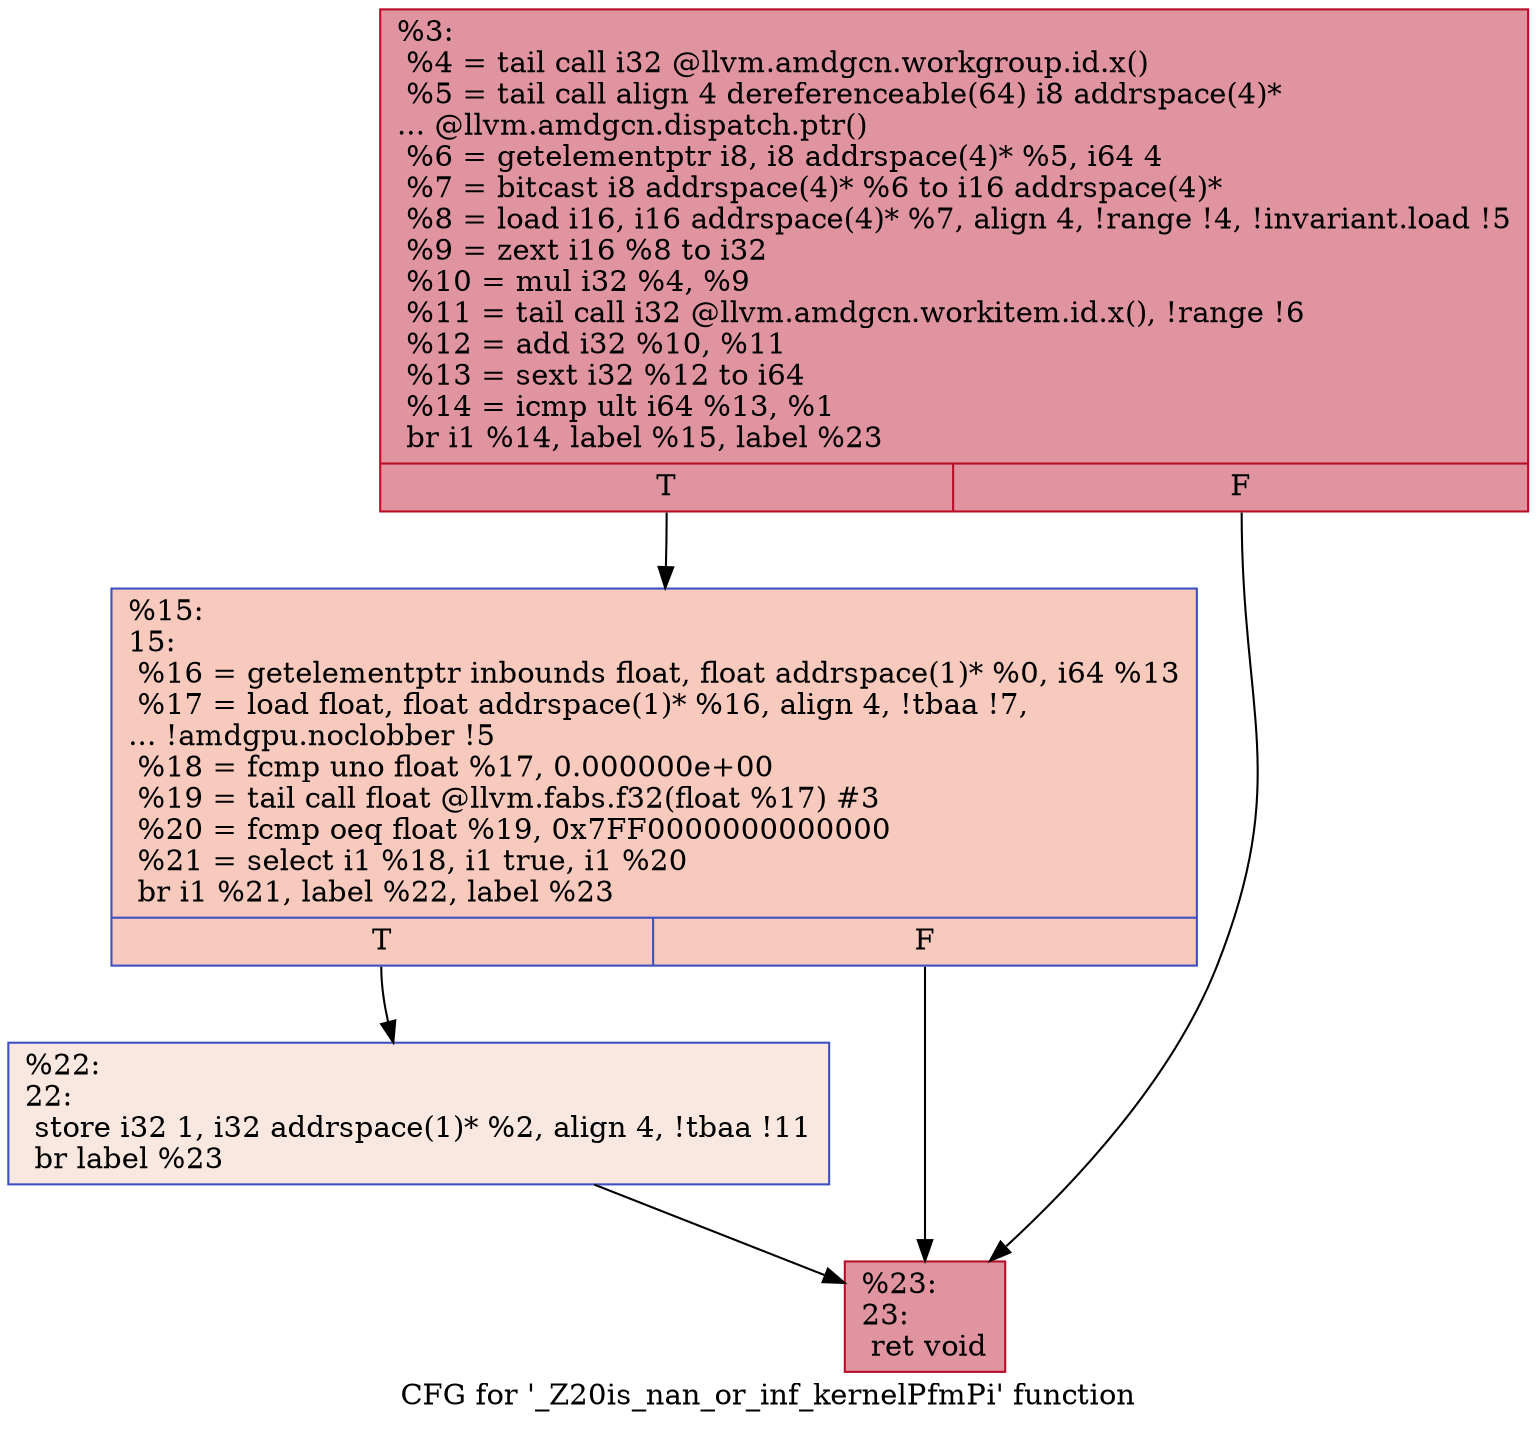 digraph "CFG for '_Z20is_nan_or_inf_kernelPfmPi' function" {
	label="CFG for '_Z20is_nan_or_inf_kernelPfmPi' function";

	Node0x5aeb210 [shape=record,color="#b70d28ff", style=filled, fillcolor="#b70d2870",label="{%3:\l  %4 = tail call i32 @llvm.amdgcn.workgroup.id.x()\l  %5 = tail call align 4 dereferenceable(64) i8 addrspace(4)*\l... @llvm.amdgcn.dispatch.ptr()\l  %6 = getelementptr i8, i8 addrspace(4)* %5, i64 4\l  %7 = bitcast i8 addrspace(4)* %6 to i16 addrspace(4)*\l  %8 = load i16, i16 addrspace(4)* %7, align 4, !range !4, !invariant.load !5\l  %9 = zext i16 %8 to i32\l  %10 = mul i32 %4, %9\l  %11 = tail call i32 @llvm.amdgcn.workitem.id.x(), !range !6\l  %12 = add i32 %10, %11\l  %13 = sext i32 %12 to i64\l  %14 = icmp ult i64 %13, %1\l  br i1 %14, label %15, label %23\l|{<s0>T|<s1>F}}"];
	Node0x5aeb210:s0 -> Node0x5aed180;
	Node0x5aeb210:s1 -> Node0x5aed210;
	Node0x5aed180 [shape=record,color="#3d50c3ff", style=filled, fillcolor="#ef886b70",label="{%15:\l15:                                               \l  %16 = getelementptr inbounds float, float addrspace(1)* %0, i64 %13\l  %17 = load float, float addrspace(1)* %16, align 4, !tbaa !7,\l... !amdgpu.noclobber !5\l  %18 = fcmp uno float %17, 0.000000e+00\l  %19 = tail call float @llvm.fabs.f32(float %17) #3\l  %20 = fcmp oeq float %19, 0x7FF0000000000000\l  %21 = select i1 %18, i1 true, i1 %20\l  br i1 %21, label %22, label %23\l|{<s0>T|<s1>F}}"];
	Node0x5aed180:s0 -> Node0x5aeeae0;
	Node0x5aed180:s1 -> Node0x5aed210;
	Node0x5aeeae0 [shape=record,color="#3d50c3ff", style=filled, fillcolor="#f1ccb870",label="{%22:\l22:                                               \l  store i32 1, i32 addrspace(1)* %2, align 4, !tbaa !11\l  br label %23\l}"];
	Node0x5aeeae0 -> Node0x5aed210;
	Node0x5aed210 [shape=record,color="#b70d28ff", style=filled, fillcolor="#b70d2870",label="{%23:\l23:                                               \l  ret void\l}"];
}

